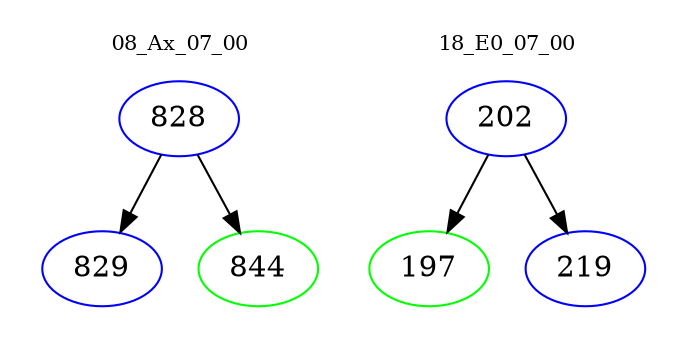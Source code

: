 digraph{
subgraph cluster_0 {
color = white
label = "08_Ax_07_00";
fontsize=10;
T0_828 [label="828", color="blue"]
T0_828 -> T0_829 [color="black"]
T0_829 [label="829", color="blue"]
T0_828 -> T0_844 [color="black"]
T0_844 [label="844", color="green"]
}
subgraph cluster_1 {
color = white
label = "18_E0_07_00";
fontsize=10;
T1_202 [label="202", color="blue"]
T1_202 -> T1_197 [color="black"]
T1_197 [label="197", color="green"]
T1_202 -> T1_219 [color="black"]
T1_219 [label="219", color="blue"]
}
}
